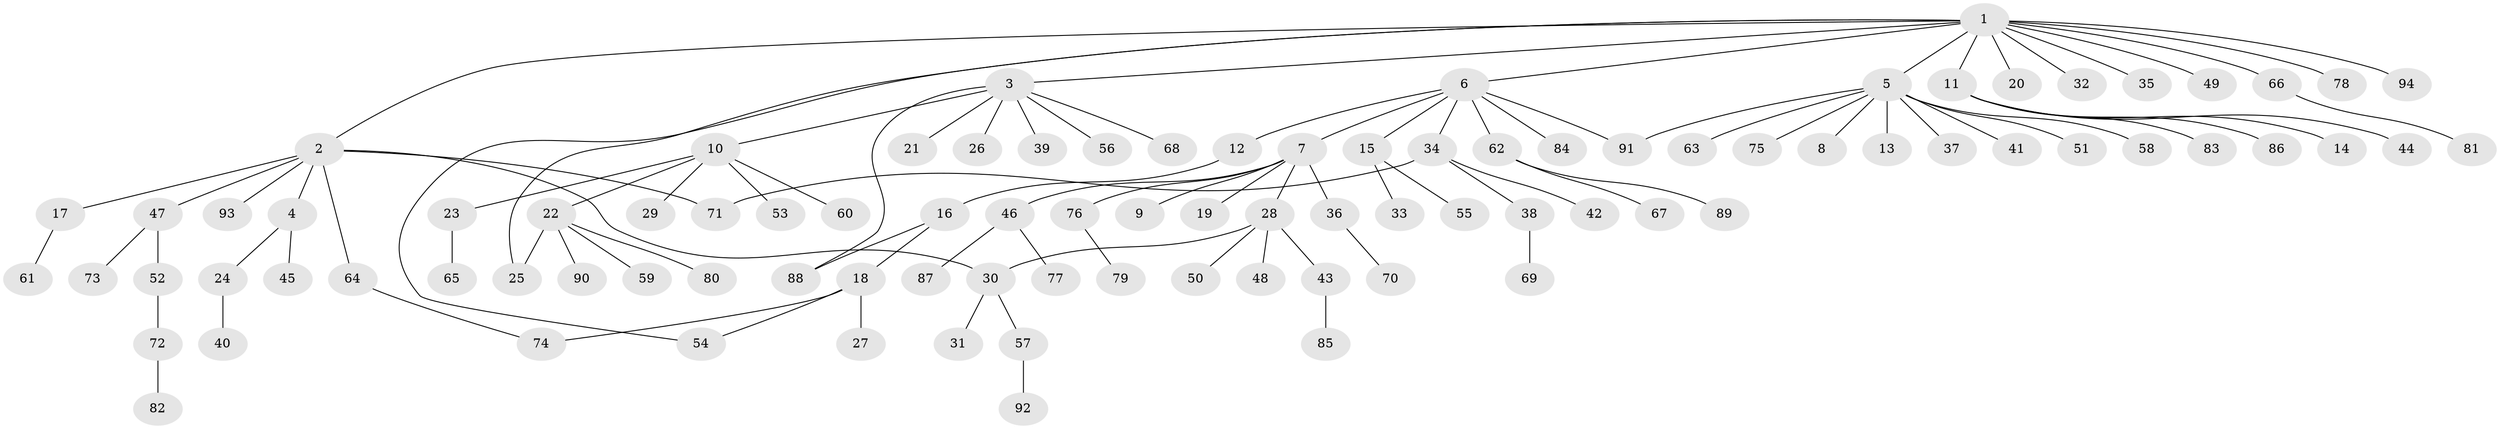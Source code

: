 // Generated by graph-tools (version 1.1) at 2025/47/03/09/25 04:47:22]
// undirected, 94 vertices, 100 edges
graph export_dot {
graph [start="1"]
  node [color=gray90,style=filled];
  1;
  2;
  3;
  4;
  5;
  6;
  7;
  8;
  9;
  10;
  11;
  12;
  13;
  14;
  15;
  16;
  17;
  18;
  19;
  20;
  21;
  22;
  23;
  24;
  25;
  26;
  27;
  28;
  29;
  30;
  31;
  32;
  33;
  34;
  35;
  36;
  37;
  38;
  39;
  40;
  41;
  42;
  43;
  44;
  45;
  46;
  47;
  48;
  49;
  50;
  51;
  52;
  53;
  54;
  55;
  56;
  57;
  58;
  59;
  60;
  61;
  62;
  63;
  64;
  65;
  66;
  67;
  68;
  69;
  70;
  71;
  72;
  73;
  74;
  75;
  76;
  77;
  78;
  79;
  80;
  81;
  82;
  83;
  84;
  85;
  86;
  87;
  88;
  89;
  90;
  91;
  92;
  93;
  94;
  1 -- 2;
  1 -- 3;
  1 -- 5;
  1 -- 6;
  1 -- 11;
  1 -- 20;
  1 -- 25;
  1 -- 32;
  1 -- 35;
  1 -- 49;
  1 -- 54;
  1 -- 66;
  1 -- 78;
  1 -- 94;
  2 -- 4;
  2 -- 17;
  2 -- 30;
  2 -- 47;
  2 -- 64;
  2 -- 71;
  2 -- 93;
  3 -- 10;
  3 -- 21;
  3 -- 26;
  3 -- 39;
  3 -- 56;
  3 -- 68;
  3 -- 88;
  4 -- 24;
  4 -- 45;
  5 -- 8;
  5 -- 13;
  5 -- 37;
  5 -- 41;
  5 -- 51;
  5 -- 58;
  5 -- 63;
  5 -- 75;
  5 -- 91;
  6 -- 7;
  6 -- 12;
  6 -- 15;
  6 -- 34;
  6 -- 62;
  6 -- 84;
  6 -- 91;
  7 -- 9;
  7 -- 19;
  7 -- 28;
  7 -- 36;
  7 -- 46;
  7 -- 76;
  10 -- 22;
  10 -- 23;
  10 -- 29;
  10 -- 53;
  10 -- 60;
  11 -- 14;
  11 -- 44;
  11 -- 83;
  11 -- 86;
  12 -- 16;
  15 -- 33;
  15 -- 55;
  16 -- 18;
  16 -- 88;
  17 -- 61;
  18 -- 27;
  18 -- 54;
  18 -- 74;
  22 -- 25;
  22 -- 59;
  22 -- 80;
  22 -- 90;
  23 -- 65;
  24 -- 40;
  28 -- 30;
  28 -- 43;
  28 -- 48;
  28 -- 50;
  30 -- 31;
  30 -- 57;
  34 -- 38;
  34 -- 42;
  34 -- 71;
  36 -- 70;
  38 -- 69;
  43 -- 85;
  46 -- 77;
  46 -- 87;
  47 -- 52;
  47 -- 73;
  52 -- 72;
  57 -- 92;
  62 -- 67;
  62 -- 89;
  64 -- 74;
  66 -- 81;
  72 -- 82;
  76 -- 79;
}
